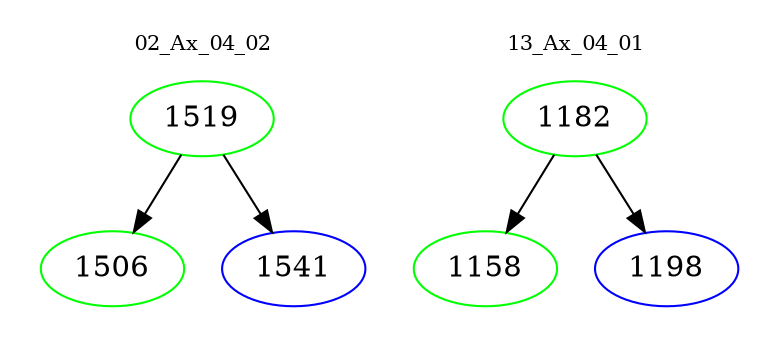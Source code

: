digraph{
subgraph cluster_0 {
color = white
label = "02_Ax_04_02";
fontsize=10;
T0_1519 [label="1519", color="green"]
T0_1519 -> T0_1506 [color="black"]
T0_1506 [label="1506", color="green"]
T0_1519 -> T0_1541 [color="black"]
T0_1541 [label="1541", color="blue"]
}
subgraph cluster_1 {
color = white
label = "13_Ax_04_01";
fontsize=10;
T1_1182 [label="1182", color="green"]
T1_1182 -> T1_1158 [color="black"]
T1_1158 [label="1158", color="green"]
T1_1182 -> T1_1198 [color="black"]
T1_1198 [label="1198", color="blue"]
}
}
